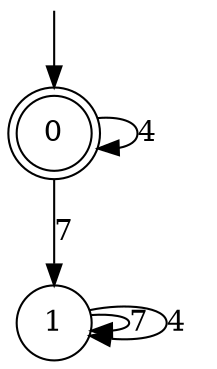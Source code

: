 digraph g {

	s0 [shape="doublecircle" label="0"];
	s1 [shape="circle" label="1"];
	s0 -> s1 [label="7"];
	s0 -> s0 [label="4"];
	s1 -> s1 [label="7"];
	s1 -> s1 [label="4"];

__start0 [label="" shape="none" width="0" height="0"];
__start0 -> s0;

}
